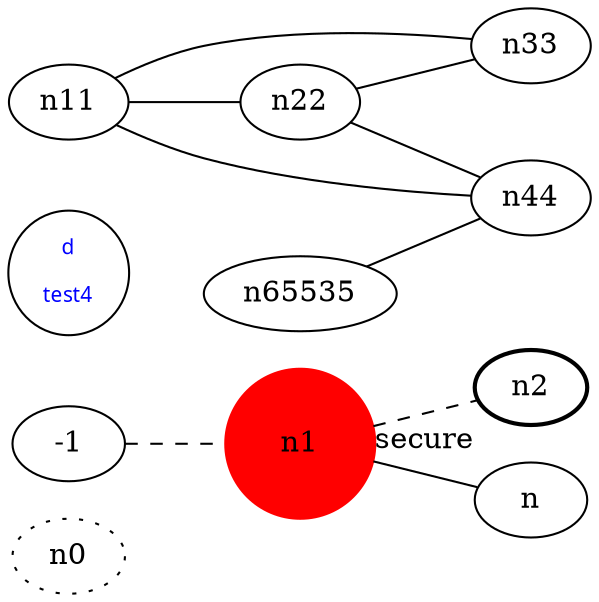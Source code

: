 graph test4 {
	rankdir=LR;
	fontcolor=blue; /* c0; c1; c0 -- c-23018555583745824644019475 */
	n0 [style=dotted, fillcolor="#123456"]; // c2; c3; c2 -- c3
	n1 [height=1, width=1, color=red, style=filled];
	n2 [style=bold, xlabel="secure"];
	n-1 -- n1 -- n2[style=dashed];
	n1 -- n-79 [fontname="comic sans", label="d\n\l\G", fontcolor=blue, fontsize=10];
	n11 -- n22;
	n11 -- n33;
	n11 -- n44;
	n22 -- n33;
	n22 -- n44;
	n65535 -- n44;
}
